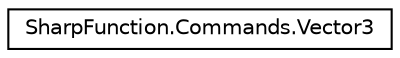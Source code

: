 digraph "Graphical Class Hierarchy"
{
 // LATEX_PDF_SIZE
  edge [fontname="Helvetica",fontsize="10",labelfontname="Helvetica",labelfontsize="10"];
  node [fontname="Helvetica",fontsize="10",shape=record];
  rankdir="LR";
  Node0 [label="SharpFunction.Commands.Vector3",height=0.2,width=0.4,color="black", fillcolor="white", style="filled",URL="$struct_sharp_function_1_1_commands_1_1_vector3.html",tooltip="Represents coordinates in ingame world"];
}
